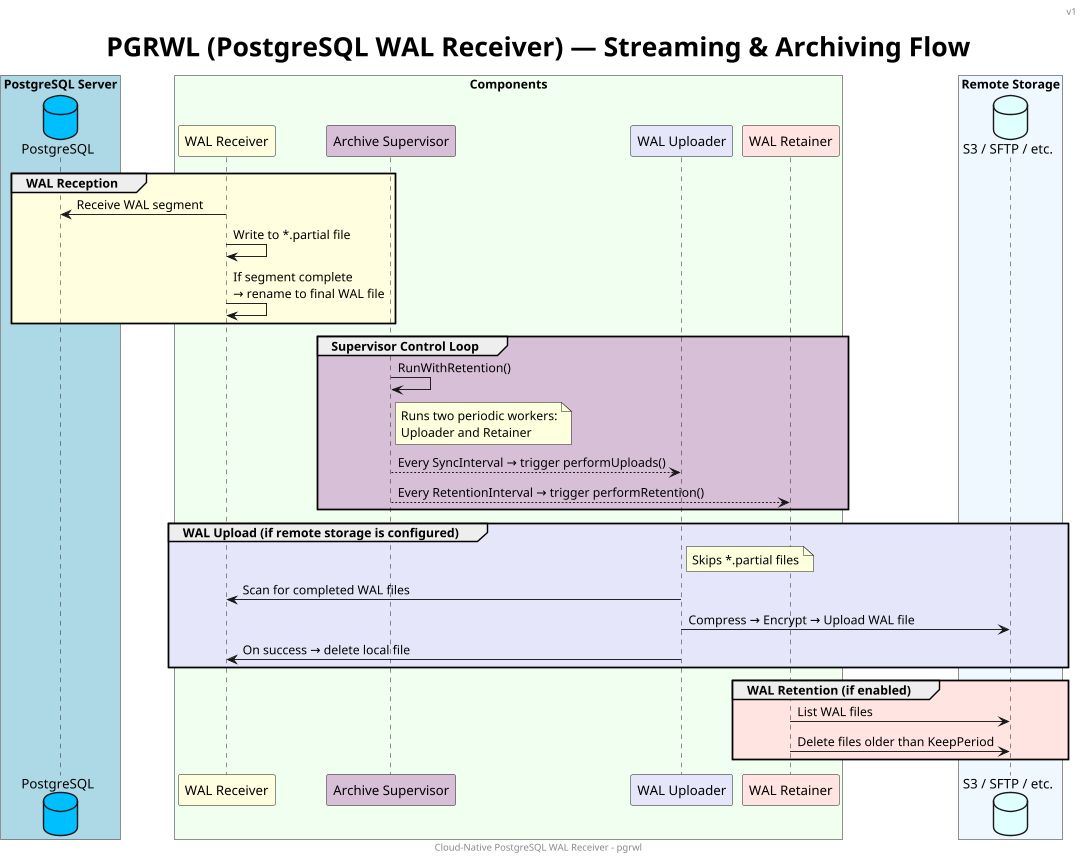 @startuml flow

title "PGRWL (PostgreSQL WAL Receiver) — Streaming & Archiving Flow"
footer Cloud-Native PostgreSQL WAL Receiver - pgrwl
header "v1"
scale max 860 height

skinparam TitleFontSize 28

box "PostgreSQL Server" #LightBlue
  database "PostgreSQL" as PG #DeepSkyBlue
end box

box "Components" #HoneyDew
  participant "WAL Receiver" as Receiver #LightYellow
  participant "Archive Supervisor" as Supervisor #Thistle
  participant "WAL Uploader" as Uploader #Lavender
  participant "WAL Retainer" as Retainer #MistyRose
end box

box "Remote Storage" #AliceBlue
  database "S3 / SFTP / etc." as Storage #LightCyan
end box

group #LightYellow WAL Reception
  Receiver -> PG: Receive WAL segment
  Receiver -> Receiver: Write to *.partial file
  Receiver -> Receiver: If segment complete\n→ rename to final WAL file
end

group #Thistle Supervisor Control Loop
  Supervisor -> Supervisor: RunWithRetention()

  note right of Supervisor: Runs two periodic workers:\nUploader and Retainer

  Supervisor --> Uploader: Every SyncInterval → trigger performUploads()
  Supervisor --> Retainer: Every RetentionInterval → trigger performRetention()
end

group #Lavender WAL Upload (if remote storage is configured)
  note right of Uploader: Skips *.partial files
  Uploader -> Receiver: Scan for completed WAL files
  Uploader -> Storage: Compress → Encrypt → Upload WAL file
  Uploader -> Receiver: On success → delete local file
end

group #MistyRose WAL Retention (if enabled)
  Retainer -> Storage: List WAL files
  Retainer -> Storage: Delete files older than KeepPeriod
end

@enduml
